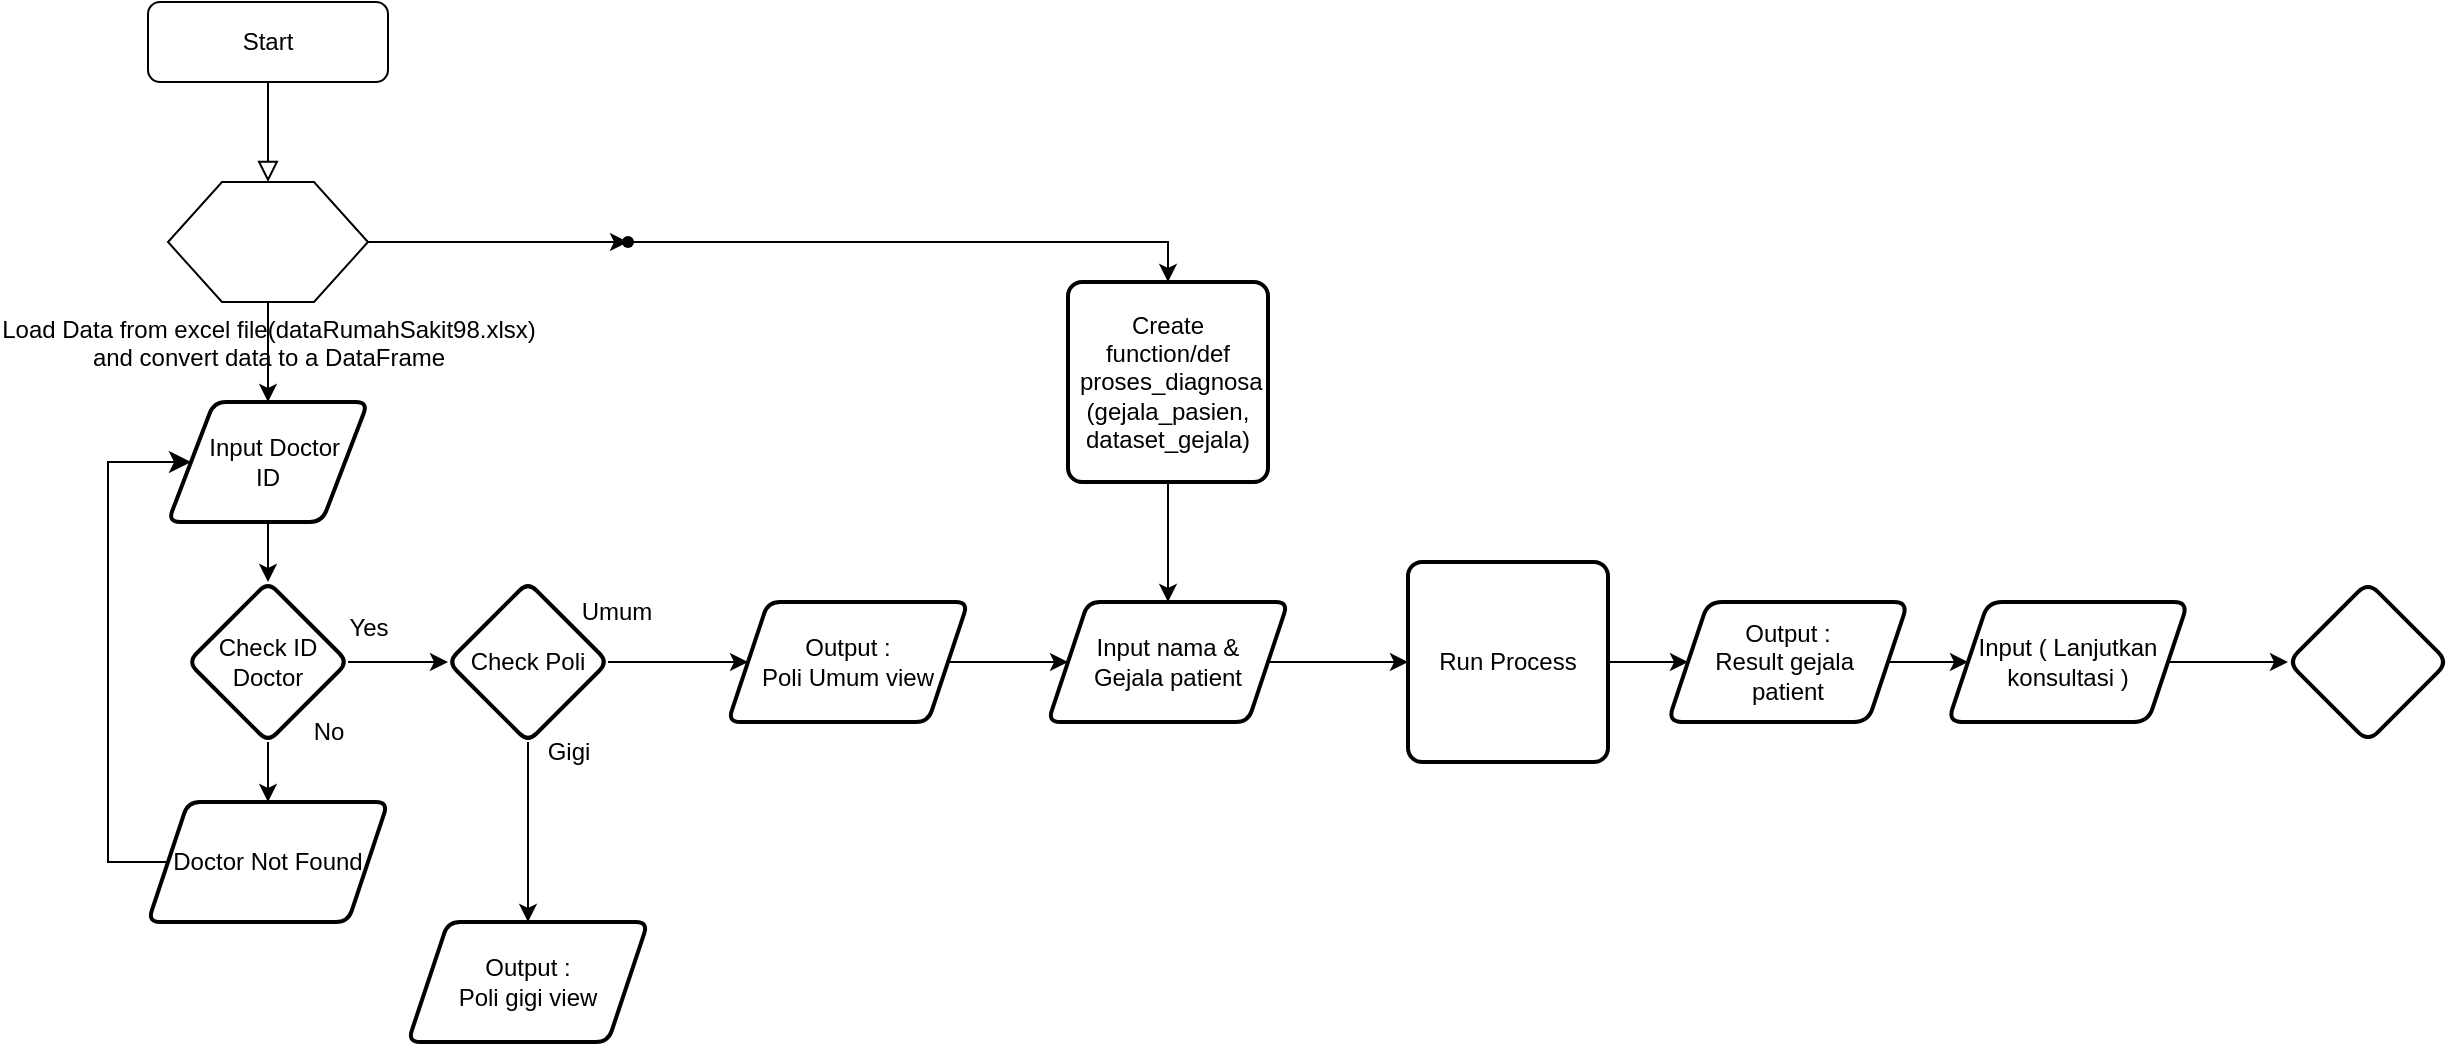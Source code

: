 <mxfile version="24.8.2">
  <diagram id="C5RBs43oDa-KdzZeNtuy" name="Page-1">
    <mxGraphModel dx="1216" dy="580" grid="1" gridSize="10" guides="1" tooltips="1" connect="1" arrows="1" fold="1" page="1" pageScale="1" pageWidth="827" pageHeight="1169" math="0" shadow="0">
      <root>
        <mxCell id="WIyWlLk6GJQsqaUBKTNV-0" />
        <mxCell id="WIyWlLk6GJQsqaUBKTNV-1" parent="WIyWlLk6GJQsqaUBKTNV-0" />
        <mxCell id="WIyWlLk6GJQsqaUBKTNV-2" value="" style="rounded=0;html=1;jettySize=auto;orthogonalLoop=1;fontSize=11;endArrow=block;endFill=0;endSize=8;strokeWidth=1;shadow=0;labelBackgroundColor=none;edgeStyle=orthogonalEdgeStyle;entryX=0.5;entryY=0;entryDx=0;entryDy=0;" parent="WIyWlLk6GJQsqaUBKTNV-1" source="WIyWlLk6GJQsqaUBKTNV-3" target="IYUEe7m42FmO4knp8q2_-0" edge="1">
          <mxGeometry relative="1" as="geometry">
            <mxPoint x="220" y="170" as="targetPoint" />
          </mxGeometry>
        </mxCell>
        <mxCell id="WIyWlLk6GJQsqaUBKTNV-3" value="Start" style="rounded=1;whiteSpace=wrap;html=1;fontSize=12;glass=0;strokeWidth=1;shadow=0;" parent="WIyWlLk6GJQsqaUBKTNV-1" vertex="1">
          <mxGeometry x="160" y="80" width="120" height="40" as="geometry" />
        </mxCell>
        <mxCell id="IYUEe7m42FmO4knp8q2_-3" value="" style="edgeStyle=orthogonalEdgeStyle;rounded=0;orthogonalLoop=1;jettySize=auto;html=1;entryX=0.5;entryY=0;entryDx=0;entryDy=0;" edge="1" parent="WIyWlLk6GJQsqaUBKTNV-1" source="IYUEe7m42FmO4knp8q2_-0" target="IYUEe7m42FmO4knp8q2_-4">
          <mxGeometry relative="1" as="geometry">
            <mxPoint x="220" y="310" as="targetPoint" />
          </mxGeometry>
        </mxCell>
        <mxCell id="IYUEe7m42FmO4knp8q2_-31" value="" style="edgeStyle=orthogonalEdgeStyle;rounded=0;orthogonalLoop=1;jettySize=auto;html=1;" edge="1" parent="WIyWlLk6GJQsqaUBKTNV-1" source="IYUEe7m42FmO4knp8q2_-0" target="IYUEe7m42FmO4knp8q2_-30">
          <mxGeometry relative="1" as="geometry" />
        </mxCell>
        <mxCell id="IYUEe7m42FmO4knp8q2_-0" value="Load Data from excel file(dataRumahSakit98.xlsx)&lt;div&gt;and convert data to a DataFrame&lt;br&gt;&lt;div&gt;&lt;br&gt;&lt;/div&gt;&lt;/div&gt;" style="verticalLabelPosition=bottom;verticalAlign=top;html=1;shape=hexagon;perimeter=hexagonPerimeter2;arcSize=6;size=0.27;" vertex="1" parent="WIyWlLk6GJQsqaUBKTNV-1">
          <mxGeometry x="170" y="170" width="100" height="60" as="geometry" />
        </mxCell>
        <mxCell id="IYUEe7m42FmO4knp8q2_-6" value="" style="edgeStyle=orthogonalEdgeStyle;rounded=0;orthogonalLoop=1;jettySize=auto;html=1;" edge="1" parent="WIyWlLk6GJQsqaUBKTNV-1" source="IYUEe7m42FmO4knp8q2_-4" target="IYUEe7m42FmO4knp8q2_-5">
          <mxGeometry relative="1" as="geometry" />
        </mxCell>
        <mxCell id="IYUEe7m42FmO4knp8q2_-4" value="&amp;nbsp; &amp;nbsp;Input Doctor&amp;nbsp;&lt;div&gt;ID&lt;/div&gt;" style="shape=parallelogram;html=1;strokeWidth=2;perimeter=parallelogramPerimeter;whiteSpace=wrap;rounded=1;arcSize=12;size=0.23;" vertex="1" parent="WIyWlLk6GJQsqaUBKTNV-1">
          <mxGeometry x="170" y="280" width="100" height="60" as="geometry" />
        </mxCell>
        <mxCell id="IYUEe7m42FmO4knp8q2_-8" value="" style="edgeStyle=orthogonalEdgeStyle;rounded=0;orthogonalLoop=1;jettySize=auto;html=1;" edge="1" parent="WIyWlLk6GJQsqaUBKTNV-1" source="IYUEe7m42FmO4knp8q2_-5" target="IYUEe7m42FmO4knp8q2_-7">
          <mxGeometry relative="1" as="geometry" />
        </mxCell>
        <mxCell id="IYUEe7m42FmO4knp8q2_-14" value="" style="edgeStyle=orthogonalEdgeStyle;rounded=0;orthogonalLoop=1;jettySize=auto;html=1;" edge="1" parent="WIyWlLk6GJQsqaUBKTNV-1" source="IYUEe7m42FmO4knp8q2_-5" target="IYUEe7m42FmO4knp8q2_-13">
          <mxGeometry relative="1" as="geometry" />
        </mxCell>
        <mxCell id="IYUEe7m42FmO4knp8q2_-5" value="Check ID Doctor" style="rhombus;whiteSpace=wrap;html=1;strokeWidth=2;rounded=1;arcSize=12;" vertex="1" parent="WIyWlLk6GJQsqaUBKTNV-1">
          <mxGeometry x="180" y="370" width="80" height="80" as="geometry" />
        </mxCell>
        <mxCell id="IYUEe7m42FmO4knp8q2_-20" value="" style="edgeStyle=orthogonalEdgeStyle;rounded=0;orthogonalLoop=1;jettySize=auto;html=1;" edge="1" parent="WIyWlLk6GJQsqaUBKTNV-1" source="IYUEe7m42FmO4knp8q2_-7" target="IYUEe7m42FmO4knp8q2_-19">
          <mxGeometry relative="1" as="geometry" />
        </mxCell>
        <mxCell id="IYUEe7m42FmO4knp8q2_-22" value="" style="edgeStyle=orthogonalEdgeStyle;rounded=0;orthogonalLoop=1;jettySize=auto;html=1;" edge="1" parent="WIyWlLk6GJQsqaUBKTNV-1" source="IYUEe7m42FmO4knp8q2_-7" target="IYUEe7m42FmO4knp8q2_-21">
          <mxGeometry relative="1" as="geometry" />
        </mxCell>
        <mxCell id="IYUEe7m42FmO4knp8q2_-7" value="Check Poli" style="rhombus;whiteSpace=wrap;html=1;strokeWidth=2;rounded=1;arcSize=12;" vertex="1" parent="WIyWlLk6GJQsqaUBKTNV-1">
          <mxGeometry x="310" y="370" width="80" height="80" as="geometry" />
        </mxCell>
        <mxCell id="IYUEe7m42FmO4knp8q2_-11" value="Yes" style="text;html=1;align=center;verticalAlign=middle;resizable=0;points=[];autosize=1;strokeColor=none;fillColor=none;" vertex="1" parent="WIyWlLk6GJQsqaUBKTNV-1">
          <mxGeometry x="250" y="378" width="40" height="30" as="geometry" />
        </mxCell>
        <mxCell id="IYUEe7m42FmO4knp8q2_-12" value="No" style="text;html=1;align=center;verticalAlign=middle;resizable=0;points=[];autosize=1;strokeColor=none;fillColor=none;" vertex="1" parent="WIyWlLk6GJQsqaUBKTNV-1">
          <mxGeometry x="230" y="430" width="40" height="30" as="geometry" />
        </mxCell>
        <mxCell id="IYUEe7m42FmO4knp8q2_-13" value="Doctor Not Found" style="shape=parallelogram;perimeter=parallelogramPerimeter;whiteSpace=wrap;html=1;fixedSize=1;strokeWidth=2;rounded=1;arcSize=12;" vertex="1" parent="WIyWlLk6GJQsqaUBKTNV-1">
          <mxGeometry x="160" y="480" width="120" height="60" as="geometry" />
        </mxCell>
        <mxCell id="IYUEe7m42FmO4knp8q2_-16" value="" style="edgeStyle=elbowEdgeStyle;elbow=vertical;endArrow=classic;html=1;curved=0;rounded=0;endSize=8;startSize=8;exitX=0;exitY=0.5;exitDx=0;exitDy=0;entryX=0;entryY=0.5;entryDx=0;entryDy=0;" edge="1" parent="WIyWlLk6GJQsqaUBKTNV-1" source="IYUEe7m42FmO4knp8q2_-13" target="IYUEe7m42FmO4knp8q2_-4">
          <mxGeometry width="50" height="50" relative="1" as="geometry">
            <mxPoint x="139.6" y="516.72" as="sourcePoint" />
            <mxPoint x="110" y="310" as="targetPoint" />
            <Array as="points">
              <mxPoint x="140" y="510" />
            </Array>
          </mxGeometry>
        </mxCell>
        <mxCell id="IYUEe7m42FmO4knp8q2_-27" value="" style="edgeStyle=orthogonalEdgeStyle;rounded=0;orthogonalLoop=1;jettySize=auto;html=1;" edge="1" parent="WIyWlLk6GJQsqaUBKTNV-1" source="IYUEe7m42FmO4knp8q2_-19" target="IYUEe7m42FmO4knp8q2_-26">
          <mxGeometry relative="1" as="geometry" />
        </mxCell>
        <mxCell id="IYUEe7m42FmO4knp8q2_-19" value="Output :&lt;div&gt;Poli Umum view&lt;/div&gt;" style="shape=parallelogram;perimeter=parallelogramPerimeter;whiteSpace=wrap;html=1;fixedSize=1;strokeWidth=2;rounded=1;arcSize=12;" vertex="1" parent="WIyWlLk6GJQsqaUBKTNV-1">
          <mxGeometry x="450" y="380" width="120" height="60" as="geometry" />
        </mxCell>
        <mxCell id="IYUEe7m42FmO4knp8q2_-21" value="Output :&lt;div&gt;Poli gigi view&lt;/div&gt;" style="shape=parallelogram;perimeter=parallelogramPerimeter;whiteSpace=wrap;html=1;fixedSize=1;strokeWidth=2;rounded=1;arcSize=12;" vertex="1" parent="WIyWlLk6GJQsqaUBKTNV-1">
          <mxGeometry x="290" y="540" width="120" height="60" as="geometry" />
        </mxCell>
        <mxCell id="IYUEe7m42FmO4knp8q2_-23" value="Umum" style="text;html=1;align=center;verticalAlign=middle;resizable=0;points=[];autosize=1;strokeColor=none;fillColor=none;" vertex="1" parent="WIyWlLk6GJQsqaUBKTNV-1">
          <mxGeometry x="364" y="370" width="60" height="30" as="geometry" />
        </mxCell>
        <mxCell id="IYUEe7m42FmO4knp8q2_-25" value="Gigi" style="text;html=1;align=center;verticalAlign=middle;resizable=0;points=[];autosize=1;strokeColor=none;fillColor=none;" vertex="1" parent="WIyWlLk6GJQsqaUBKTNV-1">
          <mxGeometry x="350" y="440" width="40" height="30" as="geometry" />
        </mxCell>
        <mxCell id="IYUEe7m42FmO4knp8q2_-37" value="" style="edgeStyle=orthogonalEdgeStyle;rounded=0;orthogonalLoop=1;jettySize=auto;html=1;" edge="1" parent="WIyWlLk6GJQsqaUBKTNV-1" source="IYUEe7m42FmO4knp8q2_-26" target="IYUEe7m42FmO4knp8q2_-36">
          <mxGeometry relative="1" as="geometry" />
        </mxCell>
        <mxCell id="IYUEe7m42FmO4knp8q2_-26" value="Input nama &amp;amp;&lt;div&gt;Gejala patient&lt;/div&gt;" style="shape=parallelogram;perimeter=parallelogramPerimeter;whiteSpace=wrap;html=1;fixedSize=1;strokeWidth=2;rounded=1;arcSize=12;" vertex="1" parent="WIyWlLk6GJQsqaUBKTNV-1">
          <mxGeometry x="610" y="380" width="120" height="60" as="geometry" />
        </mxCell>
        <mxCell id="IYUEe7m42FmO4knp8q2_-29" value="" style="edgeStyle=orthogonalEdgeStyle;rounded=0;orthogonalLoop=1;jettySize=auto;html=1;" edge="1" parent="WIyWlLk6GJQsqaUBKTNV-1" source="IYUEe7m42FmO4knp8q2_-28" target="IYUEe7m42FmO4knp8q2_-26">
          <mxGeometry relative="1" as="geometry" />
        </mxCell>
        <mxCell id="IYUEe7m42FmO4knp8q2_-28" value="Create function/def&lt;div&gt;&amp;nbsp;proses_diagnosa&lt;/div&gt;&lt;div&gt;(gejala_pasien, dataset_gejala)&lt;/div&gt;" style="rounded=1;whiteSpace=wrap;html=1;absoluteArcSize=1;arcSize=14;strokeWidth=2;" vertex="1" parent="WIyWlLk6GJQsqaUBKTNV-1">
          <mxGeometry x="620" y="220" width="100" height="100" as="geometry" />
        </mxCell>
        <mxCell id="IYUEe7m42FmO4knp8q2_-32" style="edgeStyle=orthogonalEdgeStyle;rounded=0;orthogonalLoop=1;jettySize=auto;html=1;entryX=0.5;entryY=0;entryDx=0;entryDy=0;" edge="1" parent="WIyWlLk6GJQsqaUBKTNV-1" source="IYUEe7m42FmO4knp8q2_-30" target="IYUEe7m42FmO4knp8q2_-28">
          <mxGeometry relative="1" as="geometry">
            <mxPoint x="670" y="200" as="targetPoint" />
          </mxGeometry>
        </mxCell>
        <mxCell id="IYUEe7m42FmO4knp8q2_-30" value="" style="shape=waypoint;sketch=0;size=6;pointerEvents=1;points=[];fillColor=default;resizable=0;rotatable=0;perimeter=centerPerimeter;snapToPoint=1;verticalAlign=top;arcSize=6;" vertex="1" parent="WIyWlLk6GJQsqaUBKTNV-1">
          <mxGeometry x="390" y="190" width="20" height="20" as="geometry" />
        </mxCell>
        <mxCell id="IYUEe7m42FmO4knp8q2_-39" value="" style="edgeStyle=orthogonalEdgeStyle;rounded=0;orthogonalLoop=1;jettySize=auto;html=1;" edge="1" parent="WIyWlLk6GJQsqaUBKTNV-1" source="IYUEe7m42FmO4knp8q2_-36" target="IYUEe7m42FmO4knp8q2_-38">
          <mxGeometry relative="1" as="geometry" />
        </mxCell>
        <mxCell id="IYUEe7m42FmO4knp8q2_-36" value="Run Process" style="rounded=1;whiteSpace=wrap;html=1;absoluteArcSize=1;arcSize=14;strokeWidth=2;" vertex="1" parent="WIyWlLk6GJQsqaUBKTNV-1">
          <mxGeometry x="790" y="360" width="100" height="100" as="geometry" />
        </mxCell>
        <mxCell id="IYUEe7m42FmO4knp8q2_-41" value="" style="edgeStyle=orthogonalEdgeStyle;rounded=0;orthogonalLoop=1;jettySize=auto;html=1;" edge="1" parent="WIyWlLk6GJQsqaUBKTNV-1" source="IYUEe7m42FmO4knp8q2_-38" target="IYUEe7m42FmO4knp8q2_-40">
          <mxGeometry relative="1" as="geometry" />
        </mxCell>
        <mxCell id="IYUEe7m42FmO4knp8q2_-38" value="Output :&lt;div&gt;Result gejala&amp;nbsp;&lt;/div&gt;&lt;div&gt;patient&lt;/div&gt;" style="shape=parallelogram;perimeter=parallelogramPerimeter;whiteSpace=wrap;html=1;fixedSize=1;rounded=1;arcSize=14;strokeWidth=2;" vertex="1" parent="WIyWlLk6GJQsqaUBKTNV-1">
          <mxGeometry x="920" y="380" width="120" height="60" as="geometry" />
        </mxCell>
        <mxCell id="IYUEe7m42FmO4knp8q2_-43" value="" style="edgeStyle=orthogonalEdgeStyle;rounded=0;orthogonalLoop=1;jettySize=auto;html=1;" edge="1" parent="WIyWlLk6GJQsqaUBKTNV-1" source="IYUEe7m42FmO4knp8q2_-40" target="IYUEe7m42FmO4knp8q2_-42">
          <mxGeometry relative="1" as="geometry" />
        </mxCell>
        <mxCell id="IYUEe7m42FmO4knp8q2_-40" value="Input ( Lanjutkan konsultasi )" style="shape=parallelogram;perimeter=parallelogramPerimeter;whiteSpace=wrap;html=1;fixedSize=1;rounded=1;arcSize=14;strokeWidth=2;" vertex="1" parent="WIyWlLk6GJQsqaUBKTNV-1">
          <mxGeometry x="1060" y="380" width="120" height="60" as="geometry" />
        </mxCell>
        <mxCell id="IYUEe7m42FmO4knp8q2_-42" value="" style="rhombus;whiteSpace=wrap;html=1;rounded=1;arcSize=14;strokeWidth=2;" vertex="1" parent="WIyWlLk6GJQsqaUBKTNV-1">
          <mxGeometry x="1230" y="370" width="80" height="80" as="geometry" />
        </mxCell>
      </root>
    </mxGraphModel>
  </diagram>
</mxfile>
